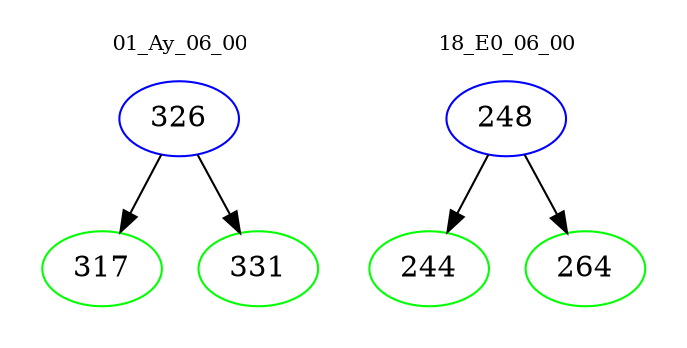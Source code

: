 digraph{
subgraph cluster_0 {
color = white
label = "01_Ay_06_00";
fontsize=10;
T0_326 [label="326", color="blue"]
T0_326 -> T0_317 [color="black"]
T0_317 [label="317", color="green"]
T0_326 -> T0_331 [color="black"]
T0_331 [label="331", color="green"]
}
subgraph cluster_1 {
color = white
label = "18_E0_06_00";
fontsize=10;
T1_248 [label="248", color="blue"]
T1_248 -> T1_244 [color="black"]
T1_244 [label="244", color="green"]
T1_248 -> T1_264 [color="black"]
T1_264 [label="264", color="green"]
}
}
